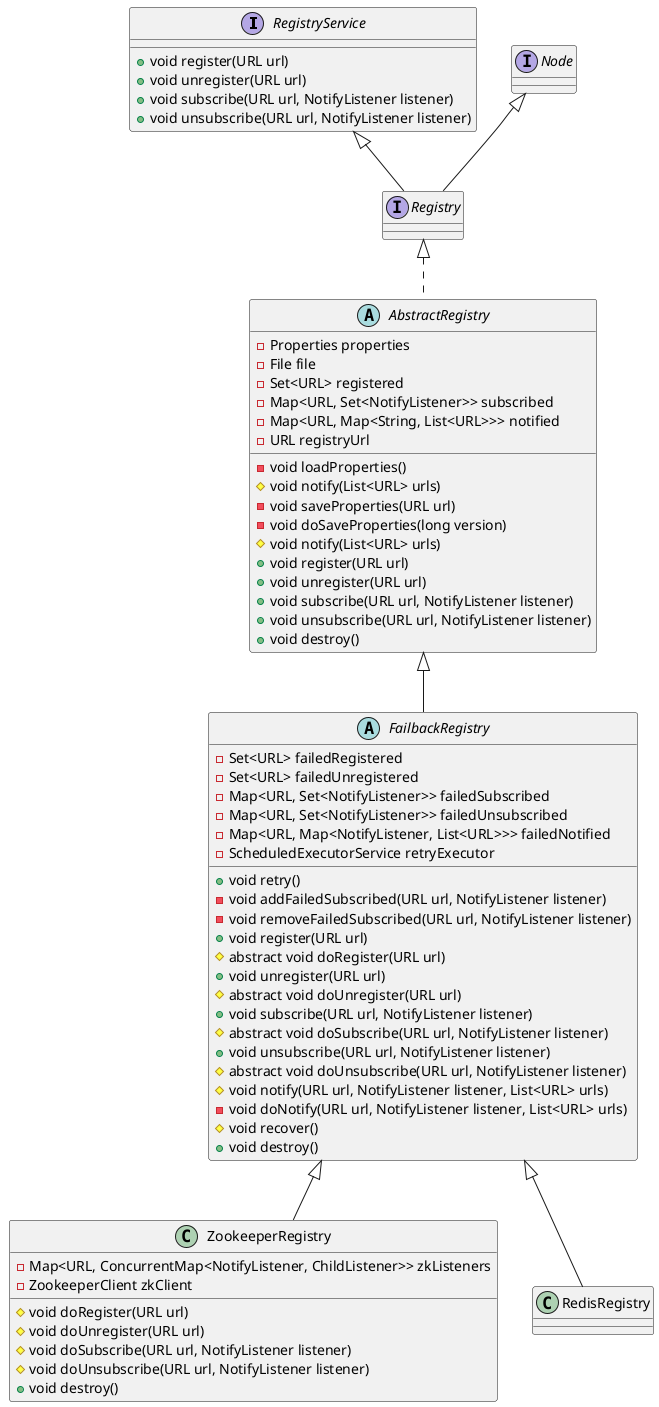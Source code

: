 @startuml

interface RegistryService {
    + void register(URL url)
    + void unregister(URL url)
    + void subscribe(URL url, NotifyListener listener)
    + void unsubscribe(URL url, NotifyListener listener)
}

interface Registry extends Node, RegistryService {
}

abstract class AbstractRegistry implements Registry {
    - Properties properties
    - File file
    - Set<URL> registered
    - Map<URL, Set<NotifyListener>> subscribed
    - Map<URL, Map<String, List<URL>>> notified
    - URL registryUrl
    - void loadProperties()
    # void notify(List<URL> urls)
    - void saveProperties(URL url)
    - void doSaveProperties(long version)
    # void notify(List<URL> urls)
    + void register(URL url)
    + void unregister(URL url)
    + void subscribe(URL url, NotifyListener listener)
    + void unsubscribe(URL url, NotifyListener listener)
    + void destroy()
}

abstract class FailbackRegistry extends AbstractRegistry {
    - Set<URL> failedRegistered
    - Set<URL> failedUnregistered
    - Map<URL, Set<NotifyListener>> failedSubscribed
    - Map<URL, Set<NotifyListener>> failedUnsubscribed
    - Map<URL, Map<NotifyListener, List<URL>>> failedNotified
    - ScheduledExecutorService retryExecutor
    + void retry()
    - void addFailedSubscribed(URL url, NotifyListener listener)
    - void removeFailedSubscribed(URL url, NotifyListener listener)
    + void register(URL url)
    # abstract void doRegister(URL url)
    + void unregister(URL url)
    # abstract void doUnregister(URL url)
    + void subscribe(URL url, NotifyListener listener)
    # abstract void doSubscribe(URL url, NotifyListener listener)
    + void unsubscribe(URL url, NotifyListener listener)
    # abstract void doUnsubscribe(URL url, NotifyListener listener)
    # void notify(URL url, NotifyListener listener, List<URL> urls)
    - void doNotify(URL url, NotifyListener listener, List<URL> urls)
    # void recover()
    + void destroy()
}

class ZookeeperRegistry extends FailbackRegistry {
    - Map<URL, ConcurrentMap<NotifyListener, ChildListener>> zkListeners
    - ZookeeperClient zkClient
    # void doRegister(URL url)
    # void doUnregister(URL url)
    # void doSubscribe(URL url, NotifyListener listener)
    # void doUnsubscribe(URL url, NotifyListener listener)
    + void destroy()
}

class RedisRegistry extends FailbackRegistry {
}






@enduml